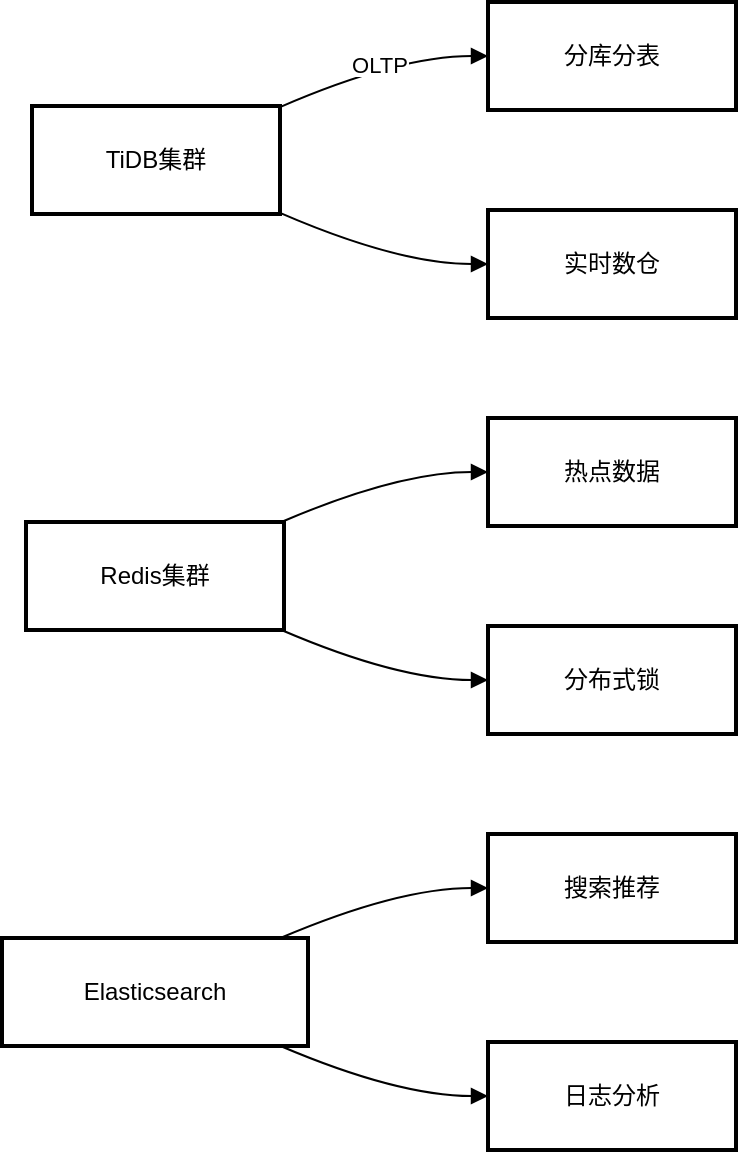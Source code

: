 <mxfile version="26.1.0">
  <diagram name="第 1 页" id="udERlPaKVl63Z_bmYuDq">
    <mxGraphModel dx="1242" dy="785" grid="1" gridSize="10" guides="1" tooltips="1" connect="1" arrows="1" fold="1" page="1" pageScale="1" pageWidth="827" pageHeight="1169" math="0" shadow="0">
      <root>
        <mxCell id="0" />
        <mxCell id="1" parent="0" />
        <mxCell id="CoQYcFG44MTyUoJ6mm3A-1" value="TiDB集群" style="whiteSpace=wrap;strokeWidth=2;" vertex="1" parent="1">
          <mxGeometry x="35" y="82" width="124" height="54" as="geometry" />
        </mxCell>
        <mxCell id="CoQYcFG44MTyUoJ6mm3A-2" value="分库分表" style="whiteSpace=wrap;strokeWidth=2;" vertex="1" parent="1">
          <mxGeometry x="263" y="30" width="124" height="54" as="geometry" />
        </mxCell>
        <mxCell id="CoQYcFG44MTyUoJ6mm3A-3" value="实时数仓" style="whiteSpace=wrap;strokeWidth=2;" vertex="1" parent="1">
          <mxGeometry x="263" y="134" width="124" height="54" as="geometry" />
        </mxCell>
        <mxCell id="CoQYcFG44MTyUoJ6mm3A-4" value="Redis集群" style="whiteSpace=wrap;strokeWidth=2;" vertex="1" parent="1">
          <mxGeometry x="32" y="290" width="129" height="54" as="geometry" />
        </mxCell>
        <mxCell id="CoQYcFG44MTyUoJ6mm3A-5" value="热点数据" style="whiteSpace=wrap;strokeWidth=2;" vertex="1" parent="1">
          <mxGeometry x="263" y="238" width="124" height="54" as="geometry" />
        </mxCell>
        <mxCell id="CoQYcFG44MTyUoJ6mm3A-6" value="分布式锁" style="whiteSpace=wrap;strokeWidth=2;" vertex="1" parent="1">
          <mxGeometry x="263" y="342" width="124" height="54" as="geometry" />
        </mxCell>
        <mxCell id="CoQYcFG44MTyUoJ6mm3A-7" value="Elasticsearch" style="whiteSpace=wrap;strokeWidth=2;" vertex="1" parent="1">
          <mxGeometry x="20" y="498" width="153" height="54" as="geometry" />
        </mxCell>
        <mxCell id="CoQYcFG44MTyUoJ6mm3A-8" value="搜索推荐" style="whiteSpace=wrap;strokeWidth=2;" vertex="1" parent="1">
          <mxGeometry x="263" y="446" width="124" height="54" as="geometry" />
        </mxCell>
        <mxCell id="CoQYcFG44MTyUoJ6mm3A-9" value="日志分析" style="whiteSpace=wrap;strokeWidth=2;" vertex="1" parent="1">
          <mxGeometry x="263" y="550" width="124" height="54" as="geometry" />
        </mxCell>
        <mxCell id="CoQYcFG44MTyUoJ6mm3A-10" value="OLTP" style="curved=1;startArrow=none;endArrow=block;exitX=1;exitY=0.01;entryX=0;entryY=0.5;rounded=0;" edge="1" parent="1" source="CoQYcFG44MTyUoJ6mm3A-1" target="CoQYcFG44MTyUoJ6mm3A-2">
          <mxGeometry relative="1" as="geometry">
            <Array as="points">
              <mxPoint x="218" y="57" />
            </Array>
          </mxGeometry>
        </mxCell>
        <mxCell id="CoQYcFG44MTyUoJ6mm3A-11" value="" style="curved=1;startArrow=none;endArrow=block;exitX=1;exitY=0.99;entryX=0;entryY=0.5;rounded=0;" edge="1" parent="1" source="CoQYcFG44MTyUoJ6mm3A-1" target="CoQYcFG44MTyUoJ6mm3A-3">
          <mxGeometry relative="1" as="geometry">
            <Array as="points">
              <mxPoint x="218" y="161" />
            </Array>
          </mxGeometry>
        </mxCell>
        <mxCell id="CoQYcFG44MTyUoJ6mm3A-12" value="" style="curved=1;startArrow=none;endArrow=block;exitX=0.99;exitY=0;entryX=0;entryY=0.5;rounded=0;" edge="1" parent="1" source="CoQYcFG44MTyUoJ6mm3A-4" target="CoQYcFG44MTyUoJ6mm3A-5">
          <mxGeometry relative="1" as="geometry">
            <Array as="points">
              <mxPoint x="218" y="265" />
            </Array>
          </mxGeometry>
        </mxCell>
        <mxCell id="CoQYcFG44MTyUoJ6mm3A-13" value="" style="curved=1;startArrow=none;endArrow=block;exitX=0.99;exitY=1;entryX=0;entryY=0.5;rounded=0;" edge="1" parent="1" source="CoQYcFG44MTyUoJ6mm3A-4" target="CoQYcFG44MTyUoJ6mm3A-6">
          <mxGeometry relative="1" as="geometry">
            <Array as="points">
              <mxPoint x="218" y="369" />
            </Array>
          </mxGeometry>
        </mxCell>
        <mxCell id="CoQYcFG44MTyUoJ6mm3A-14" value="" style="curved=1;startArrow=none;endArrow=block;exitX=0.91;exitY=0;entryX=0;entryY=0.5;rounded=0;" edge="1" parent="1" source="CoQYcFG44MTyUoJ6mm3A-7" target="CoQYcFG44MTyUoJ6mm3A-8">
          <mxGeometry relative="1" as="geometry">
            <Array as="points">
              <mxPoint x="218" y="473" />
            </Array>
          </mxGeometry>
        </mxCell>
        <mxCell id="CoQYcFG44MTyUoJ6mm3A-15" value="" style="curved=1;startArrow=none;endArrow=block;exitX=0.91;exitY=1;entryX=0;entryY=0.5;rounded=0;" edge="1" parent="1" source="CoQYcFG44MTyUoJ6mm3A-7" target="CoQYcFG44MTyUoJ6mm3A-9">
          <mxGeometry relative="1" as="geometry">
            <Array as="points">
              <mxPoint x="218" y="577" />
            </Array>
          </mxGeometry>
        </mxCell>
      </root>
    </mxGraphModel>
  </diagram>
</mxfile>
